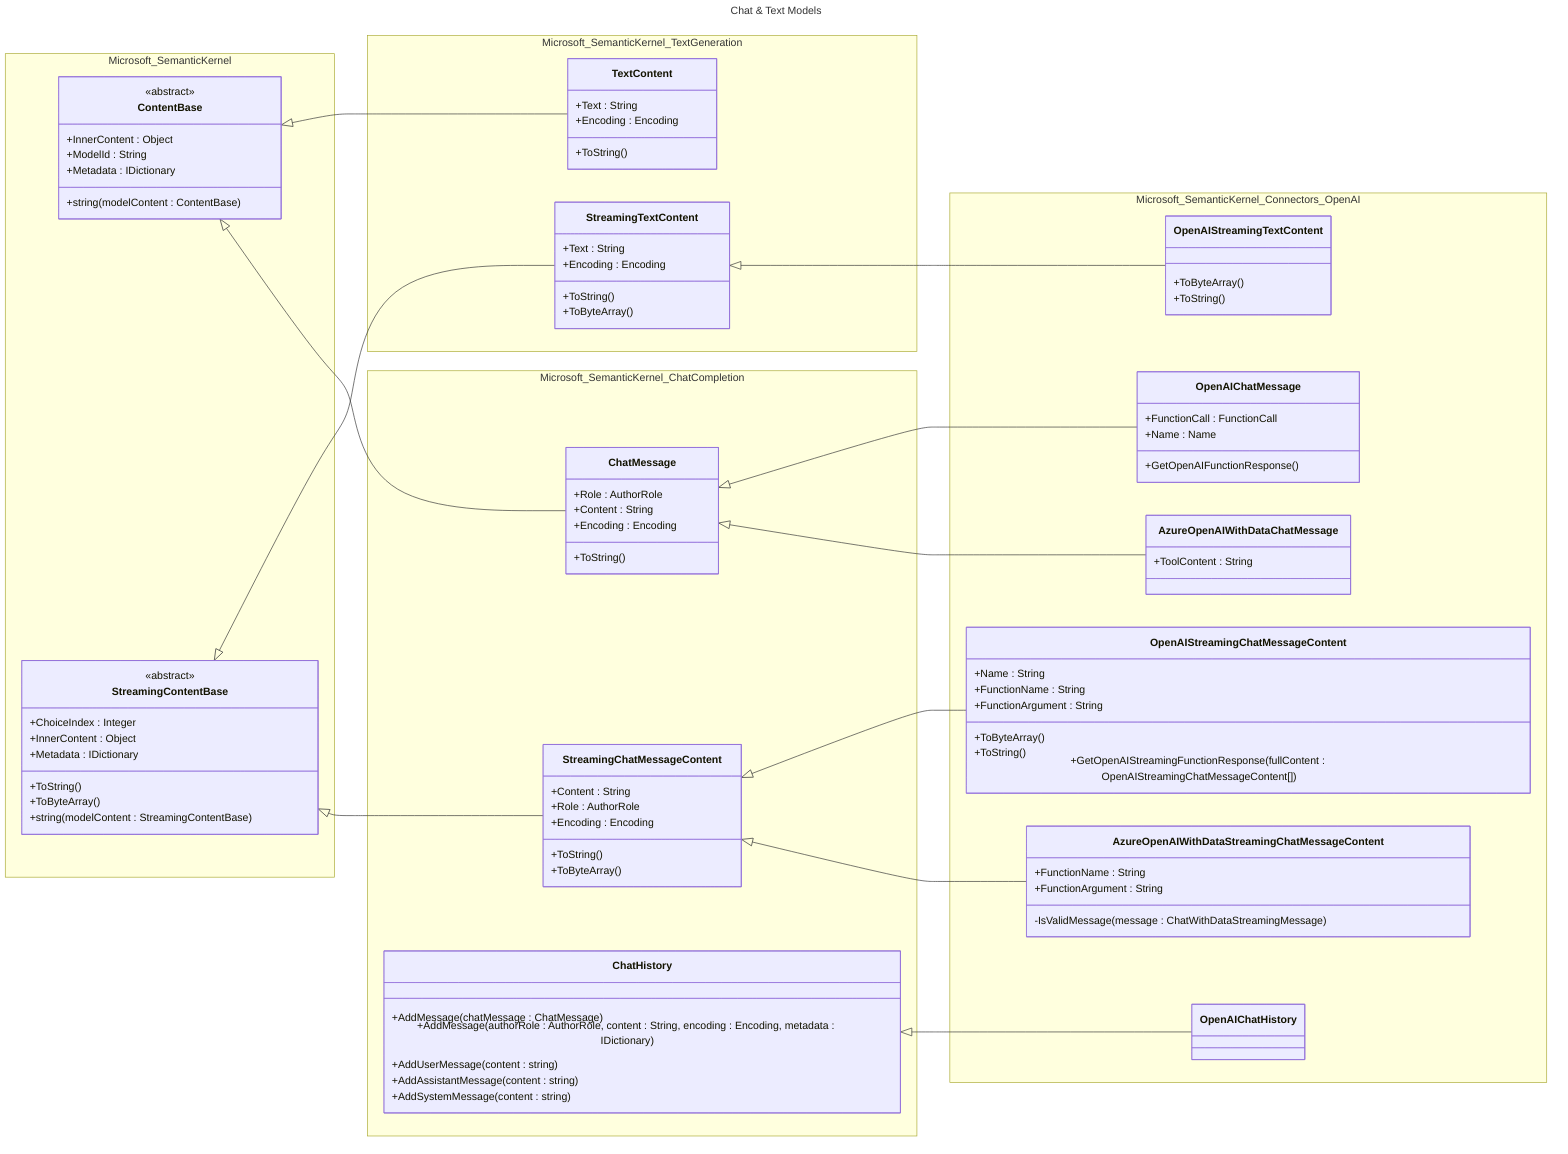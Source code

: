 ---
title: Chat & Text Models
---
classDiagram
    %% Use https://mermaid.live/ to preview this diagram. The VS Code extension does not handle namespaces.
    direction LR

    namespace Microsoft_SemanticKernel {
        class ContentBase {
            <<abstract>>
            +InnerContent : Object
            +ModelId : String
            +Metadata : IDictionary
            +string(modelContent : ContentBase)
        }

        class StreamingContentBase {
            <<abstract>>
            +ChoiceIndex : Integer
            +InnerContent : Object
            +Metadata : IDictionary
            +ToString()
            +ToByteArray()
            +string(modelContent : StreamingContentBase)
        }
    }

    namespace Microsoft_SemanticKernel_TextGeneration {
        class TextContent {
            +Text : String
            +Encoding : Encoding
            +ToString()
        }

        class StreamingTextContent {
            +Text : String
            +Encoding : Encoding
            +ToString()
            +ToByteArray()
        }
    }

    namespace Microsoft_SemanticKernel_ChatCompletion {
        class ChatMessage {
            +Role : AuthorRole
            +Content : String
            +Encoding : Encoding
            +ToString()
        }

        class StreamingChatMessageContent {
            +Content : String
            +Role : AuthorRole
            +Encoding : Encoding
            +ToString()
            +ToByteArray()
        }

        class ChatHistory {
            +AddMessage(chatMessage : ChatMessage)
            +AddMessage(authorRole : AuthorRole, content : String, encoding : Encoding, metadata : IDictionary)
            +AddUserMessage(content : string)
            +AddAssistantMessage(content : string)
            +AddSystemMessage(content : string)
        }
    }

    namespace Microsoft_SemanticKernel_Connectors_OpenAI {
        class OpenAIChatMessage {
            +FunctionCall : FunctionCall
            +Name : Name
            +GetOpenAIFunctionResponse()
        }

        class AzureOpenAIWithDataChatMessage {
            +ToolContent : String
        }

        class OpenAIStreamingTextContent {
            +ToByteArray()
            +ToString()
        }

        class OpenAIStreamingChatMessageContent {
            +Name : String
            +FunctionName : String
            +FunctionArgument : String
            +ToByteArray()
            +ToString()
            +GetOpenAIStreamingFunctionResponse(fullContent : OpenAIStreamingChatMessageContent[])
        }

        class AzureOpenAIWithDataStreamingChatMessageContent {
            +FunctionName : String
            +FunctionArgument : String
            -IsValidMessage(message : ChatWithDataStreamingMessage)
        }

        class OpenAIChatHistory {

        }
    }

    ContentBase <|-- TextContent
    ContentBase <|-- ChatMessage
    ChatMessage <|-- OpenAIChatMessage
    ChatMessage <|-- AzureOpenAIWithDataChatMessage
    StreamingContentBase <|-- StreamingTextContent
    StreamingTextContent <|-- OpenAIStreamingTextContent
    StreamingContentBase <|-- StreamingChatMessageContent
    StreamingChatMessageContent <|-- OpenAIStreamingChatMessageContent
    StreamingChatMessageContent <|-- AzureOpenAIWithDataStreamingChatMessageContent
    ChatHistory <|-- OpenAIChatHistory